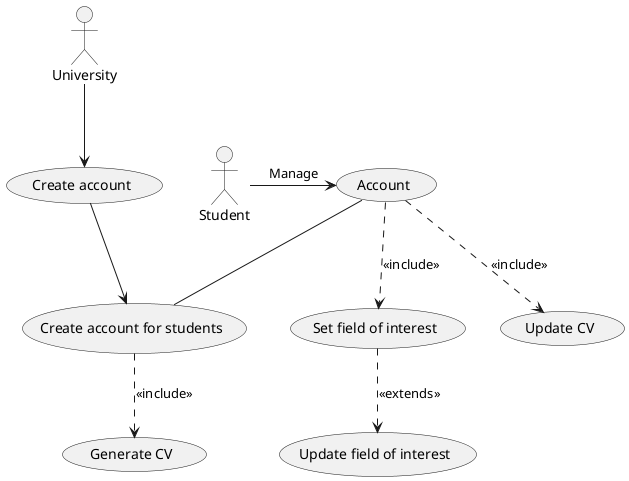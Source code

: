 @startuml
Student->(Account):Manage
(Account)..>(Update CV): <<include>>
(Account)
University -->(Create account)
(Create account)-->(Create account for students)
(Account)--(Create account for students)
(Create account for students)..>(Generate CV):<<include>>
(Account)..>(Set field of interest):<<include>>
(Set field of interest)..>(Update field of interest):<<extends>>
@enduml